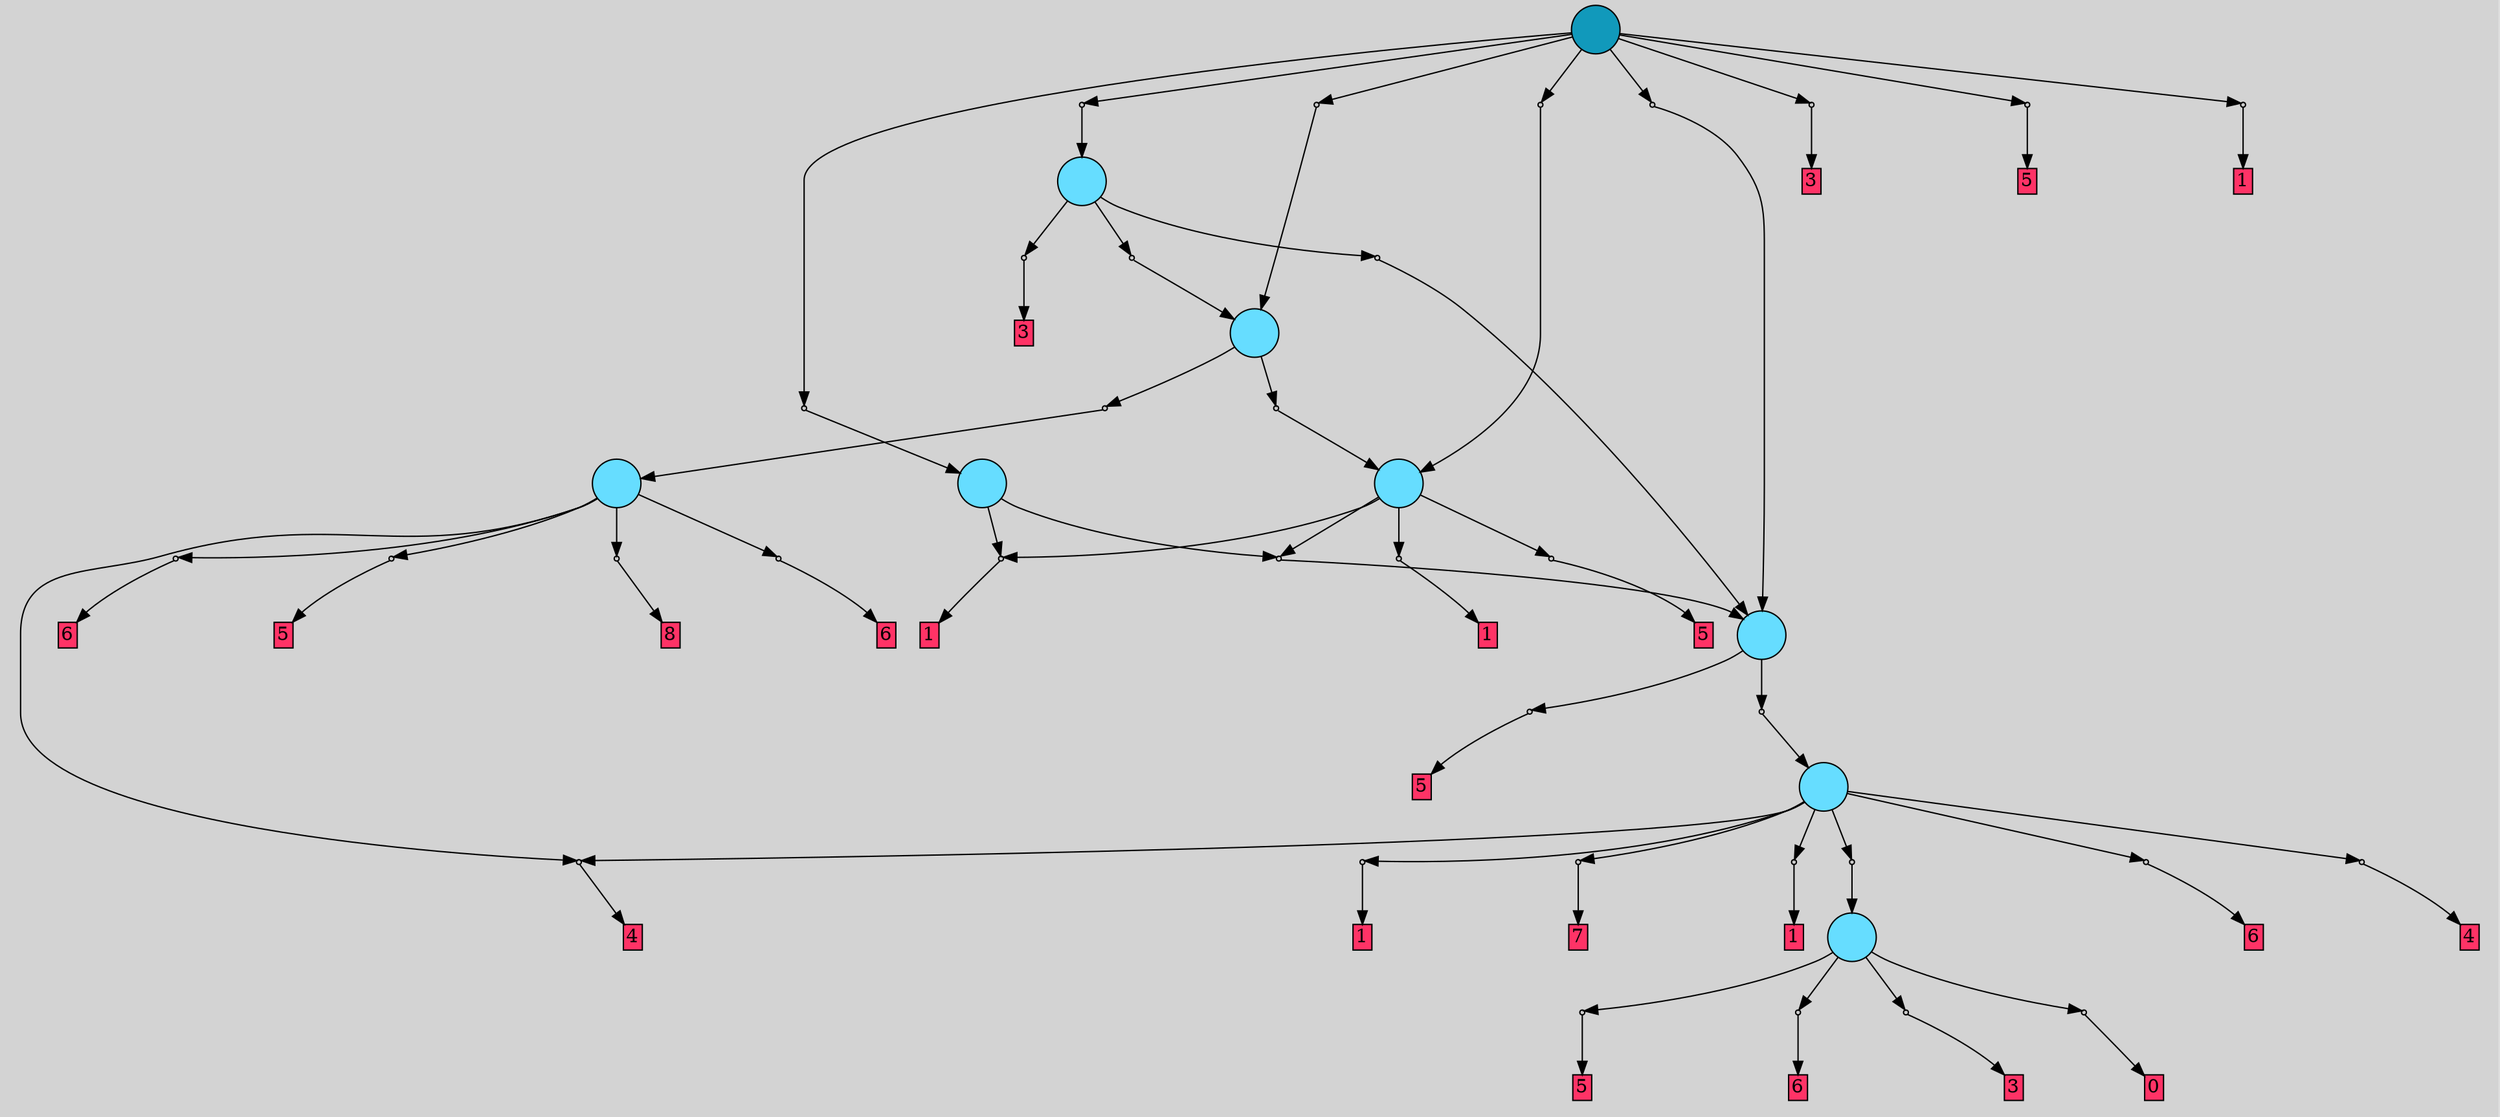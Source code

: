 // File exported with GEGELATI v1.3.1
// On the 2024-04-12 16:02:35
// With the File::TPGGraphDotExporter
digraph{
	graph[pad = "0.212, 0.055" bgcolor = lightgray]
	node[shape=circle style = filled label = ""]
		T0 [fillcolor="#66ddff"]
		T1 [fillcolor="#66ddff"]
		T2 [fillcolor="#66ddff"]
		T3 [fillcolor="#66ddff"]
		T4 [fillcolor="#66ddff"]
		T5 [fillcolor="#66ddff"]
		T6 [fillcolor="#66ddff"]
		T7 [fillcolor="#66ddff"]
		T8 [fillcolor="#1199bb"]
		P0 [fillcolor="#cccccc" shape=point] //
		I0 [shape=box style=invis label="2|0&3|2#1|2&#92;n"]
		P0 -> I0[style=invis]
		A0 [fillcolor="#ff3366" shape=box margin=0.03 width=0 height=0 label="5"]
		T0 -> P0 -> A0
		P1 [fillcolor="#cccccc" shape=point] //
		I1 [shape=box style=invis label="0|0&3|1#0|7&#92;n"]
		P1 -> I1[style=invis]
		A1 [fillcolor="#ff3366" shape=box margin=0.03 width=0 height=0 label="6"]
		T0 -> P1 -> A1
		P2 [fillcolor="#cccccc" shape=point] //
		I2 [shape=box style=invis label="7|0&2|0#1|3&#92;n"]
		P2 -> I2[style=invis]
		A2 [fillcolor="#ff3366" shape=box margin=0.03 width=0 height=0 label="3"]
		T0 -> P2 -> A2
		P3 [fillcolor="#cccccc" shape=point] //
		I3 [shape=box style=invis label=""]
		P3 -> I3[style=invis]
		A3 [fillcolor="#ff3366" shape=box margin=0.03 width=0 height=0 label="0"]
		T0 -> P3 -> A3
		P4 [fillcolor="#cccccc" shape=point] //
		I4 [shape=box style=invis label="3|0&2|2#4|2&#92;n"]
		P4 -> I4[style=invis]
		A4 [fillcolor="#ff3366" shape=box margin=0.03 width=0 height=0 label="6"]
		T1 -> P4 -> A4
		P5 [fillcolor="#cccccc" shape=point] //
		I5 [shape=box style=invis label="2|0&3|2#1|2&#92;n"]
		P5 -> I5[style=invis]
		A5 [fillcolor="#ff3366" shape=box margin=0.03 width=0 height=0 label="5"]
		T1 -> P5 -> A5
		P6 [fillcolor="#cccccc" shape=point] //
		I6 [shape=box style=invis label="7|0&3|3#1|7&#92;n"]
		P6 -> I6[style=invis]
		A6 [fillcolor="#ff3366" shape=box margin=0.03 width=0 height=0 label="8"]
		T1 -> P6 -> A6
		P7 [fillcolor="#cccccc" shape=point] //
		I7 [shape=box style=invis label="4|0&3|5#0|4&#92;n"]
		P7 -> I7[style=invis]
		A7 [fillcolor="#ff3366" shape=box margin=0.03 width=0 height=0 label="6"]
		T1 -> P7 -> A7
		P8 [fillcolor="#cccccc" shape=point] //
		I8 [shape=box style=invis label="0|0&3|5#3|4&#92;n"]
		P8 -> I8[style=invis]
		A8 [fillcolor="#ff3366" shape=box margin=0.03 width=0 height=0 label="4"]
		T1 -> P8 -> A8
		P9 [fillcolor="#cccccc" shape=point] //
		I9 [shape=box style=invis label="4|0&3|0#1|3&#92;n"]
		P9 -> I9[style=invis]
		A9 [fillcolor="#ff3366" shape=box margin=0.03 width=0 height=0 label="6"]
		T2 -> P9 -> A9
		T2 -> P8
		P10 [fillcolor="#cccccc" shape=point] //
		I10 [shape=box style=invis label="2|0&3|7#1|3&#92;n"]
		P10 -> I10[style=invis]
		T2 -> P10 -> T0
		P11 [fillcolor="#cccccc" shape=point] //
		I11 [shape=box style=invis label="6|0&1|3#1|6&#92;n"]
		P11 -> I11[style=invis]
		A10 [fillcolor="#ff3366" shape=box margin=0.03 width=0 height=0 label="4"]
		T2 -> P11 -> A10
		P12 [fillcolor="#cccccc" shape=point] //
		I12 [shape=box style=invis label=""]
		P12 -> I12[style=invis]
		A11 [fillcolor="#ff3366" shape=box margin=0.03 width=0 height=0 label="1"]
		T2 -> P12 -> A11
		P13 [fillcolor="#cccccc" shape=point] //
		I13 [shape=box style=invis label="5|0&3|6#4|5&#92;n"]
		P13 -> I13[style=invis]
		A12 [fillcolor="#ff3366" shape=box margin=0.03 width=0 height=0 label="7"]
		T2 -> P13 -> A12
		P14 [fillcolor="#cccccc" shape=point] //
		I14 [shape=box style=invis label="6|0&1|4#4|0&#92;n"]
		P14 -> I14[style=invis]
		A13 [fillcolor="#ff3366" shape=box margin=0.03 width=0 height=0 label="1"]
		T2 -> P14 -> A13
		P15 [fillcolor="#cccccc" shape=point] //
		I15 [shape=box style=invis label="1|0&3|1#4|1&#92;n"]
		P15 -> I15[style=invis]
		T3 -> P15 -> T2
		P16 [fillcolor="#cccccc" shape=point] //
		I16 [shape=box style=invis label="2|0&3|2#1|2&#92;n"]
		P16 -> I16[style=invis]
		A14 [fillcolor="#ff3366" shape=box margin=0.03 width=0 height=0 label="5"]
		T3 -> P16 -> A14
		P17 [fillcolor="#cccccc" shape=point] //
		I17 [shape=box style=invis label="1|0&4|4#4|6&#92;n"]
		P17 -> I17[style=invis]
		T4 -> P17 -> T3
		P18 [fillcolor="#cccccc" shape=point] //
		I18 [shape=box style=invis label="8|0&3|1#1|1&#92;n"]
		P18 -> I18[style=invis]
		A15 [fillcolor="#ff3366" shape=box margin=0.03 width=0 height=0 label="1"]
		T4 -> P18 -> A15
		P19 [fillcolor="#cccccc" shape=point] //
		I19 [shape=box style=invis label="2|0&3|2#4|2&#92;n"]
		P19 -> I19[style=invis]
		A16 [fillcolor="#ff3366" shape=box margin=0.03 width=0 height=0 label="5"]
		T5 -> P19 -> A16
		T5 -> P18
		P20 [fillcolor="#cccccc" shape=point] //
		I20 [shape=box style=invis label="2|4&3|2#1|2&#92;n4|0&0|4#3|4&#92;n"]
		P20 -> I20[style=invis]
		A17 [fillcolor="#ff3366" shape=box margin=0.03 width=0 height=0 label="1"]
		T5 -> P20 -> A17
		T5 -> P17
		P21 [fillcolor="#cccccc" shape=point] //
		I21 [shape=box style=invis label="1|0&1|4#4|3&#92;n"]
		P21 -> I21[style=invis]
		T6 -> P21 -> T1
		P22 [fillcolor="#cccccc" shape=point] //
		I22 [shape=box style=invis label="8|0&2|4#0|4&#92;n"]
		P22 -> I22[style=invis]
		T6 -> P22 -> T5
		P23 [fillcolor="#cccccc" shape=point] //
		I23 [shape=box style=invis label="1|0&3|4#4|6&#92;n"]
		P23 -> I23[style=invis]
		T7 -> P23 -> T3
		P24 [fillcolor="#cccccc" shape=point] //
		I24 [shape=box style=invis label="1|0&1|4#4|3&#92;n"]
		P24 -> I24[style=invis]
		T7 -> P24 -> T6
		P25 [fillcolor="#cccccc" shape=point] //
		I25 [shape=box style=invis label="0|0&4|2#2|3&#92;n"]
		P25 -> I25[style=invis]
		A18 [fillcolor="#ff3366" shape=box margin=0.03 width=0 height=0 label="3"]
		T7 -> P25 -> A18
		P26 [fillcolor="#cccccc" shape=point] //
		I26 [shape=box style=invis label="1|0&1|4#4|3&#92;n"]
		P26 -> I26[style=invis]
		T8 -> P26 -> T6
		P27 [fillcolor="#cccccc" shape=point] //
		I27 [shape=box style=invis label="0|0&4|2#1|3&#92;n"]
		P27 -> I27[style=invis]
		A19 [fillcolor="#ff3366" shape=box margin=0.03 width=0 height=0 label="3"]
		T8 -> P27 -> A19
		P28 [fillcolor="#cccccc" shape=point] //
		I28 [shape=box style=invis label="2|0&3|2#4|1&#92;n"]
		P28 -> I28[style=invis]
		A20 [fillcolor="#ff3366" shape=box margin=0.03 width=0 height=0 label="5"]
		T8 -> P28 -> A20
		P29 [fillcolor="#cccccc" shape=point] //
		I29 [shape=box style=invis label="2|4&3|2#1|2&#92;n4|0&0|4#4|4&#92;n"]
		P29 -> I29[style=invis]
		A21 [fillcolor="#ff3366" shape=box margin=0.03 width=0 height=0 label="1"]
		T8 -> P29 -> A21
		P30 [fillcolor="#cccccc" shape=point] //
		I30 [shape=box style=invis label="2|0&3|6#1|2&#92;n"]
		P30 -> I30[style=invis]
		T8 -> P30 -> T7
		P31 [fillcolor="#cccccc" shape=point] //
		I31 [shape=box style=invis label="2|0&3|7#1|2&#92;n"]
		P31 -> I31[style=invis]
		T8 -> P31 -> T4
		P32 [fillcolor="#cccccc" shape=point] //
		I32 [shape=box style=invis label="1|0&3|6#4|6&#92;n"]
		P32 -> I32[style=invis]
		T8 -> P32 -> T3
		P33 [fillcolor="#cccccc" shape=point] //
		I33 [shape=box style=invis label="2|0&3|7#2|6&#92;n"]
		P33 -> I33[style=invis]
		T8 -> P33 -> T5
		{ rank= same T8 }
}
